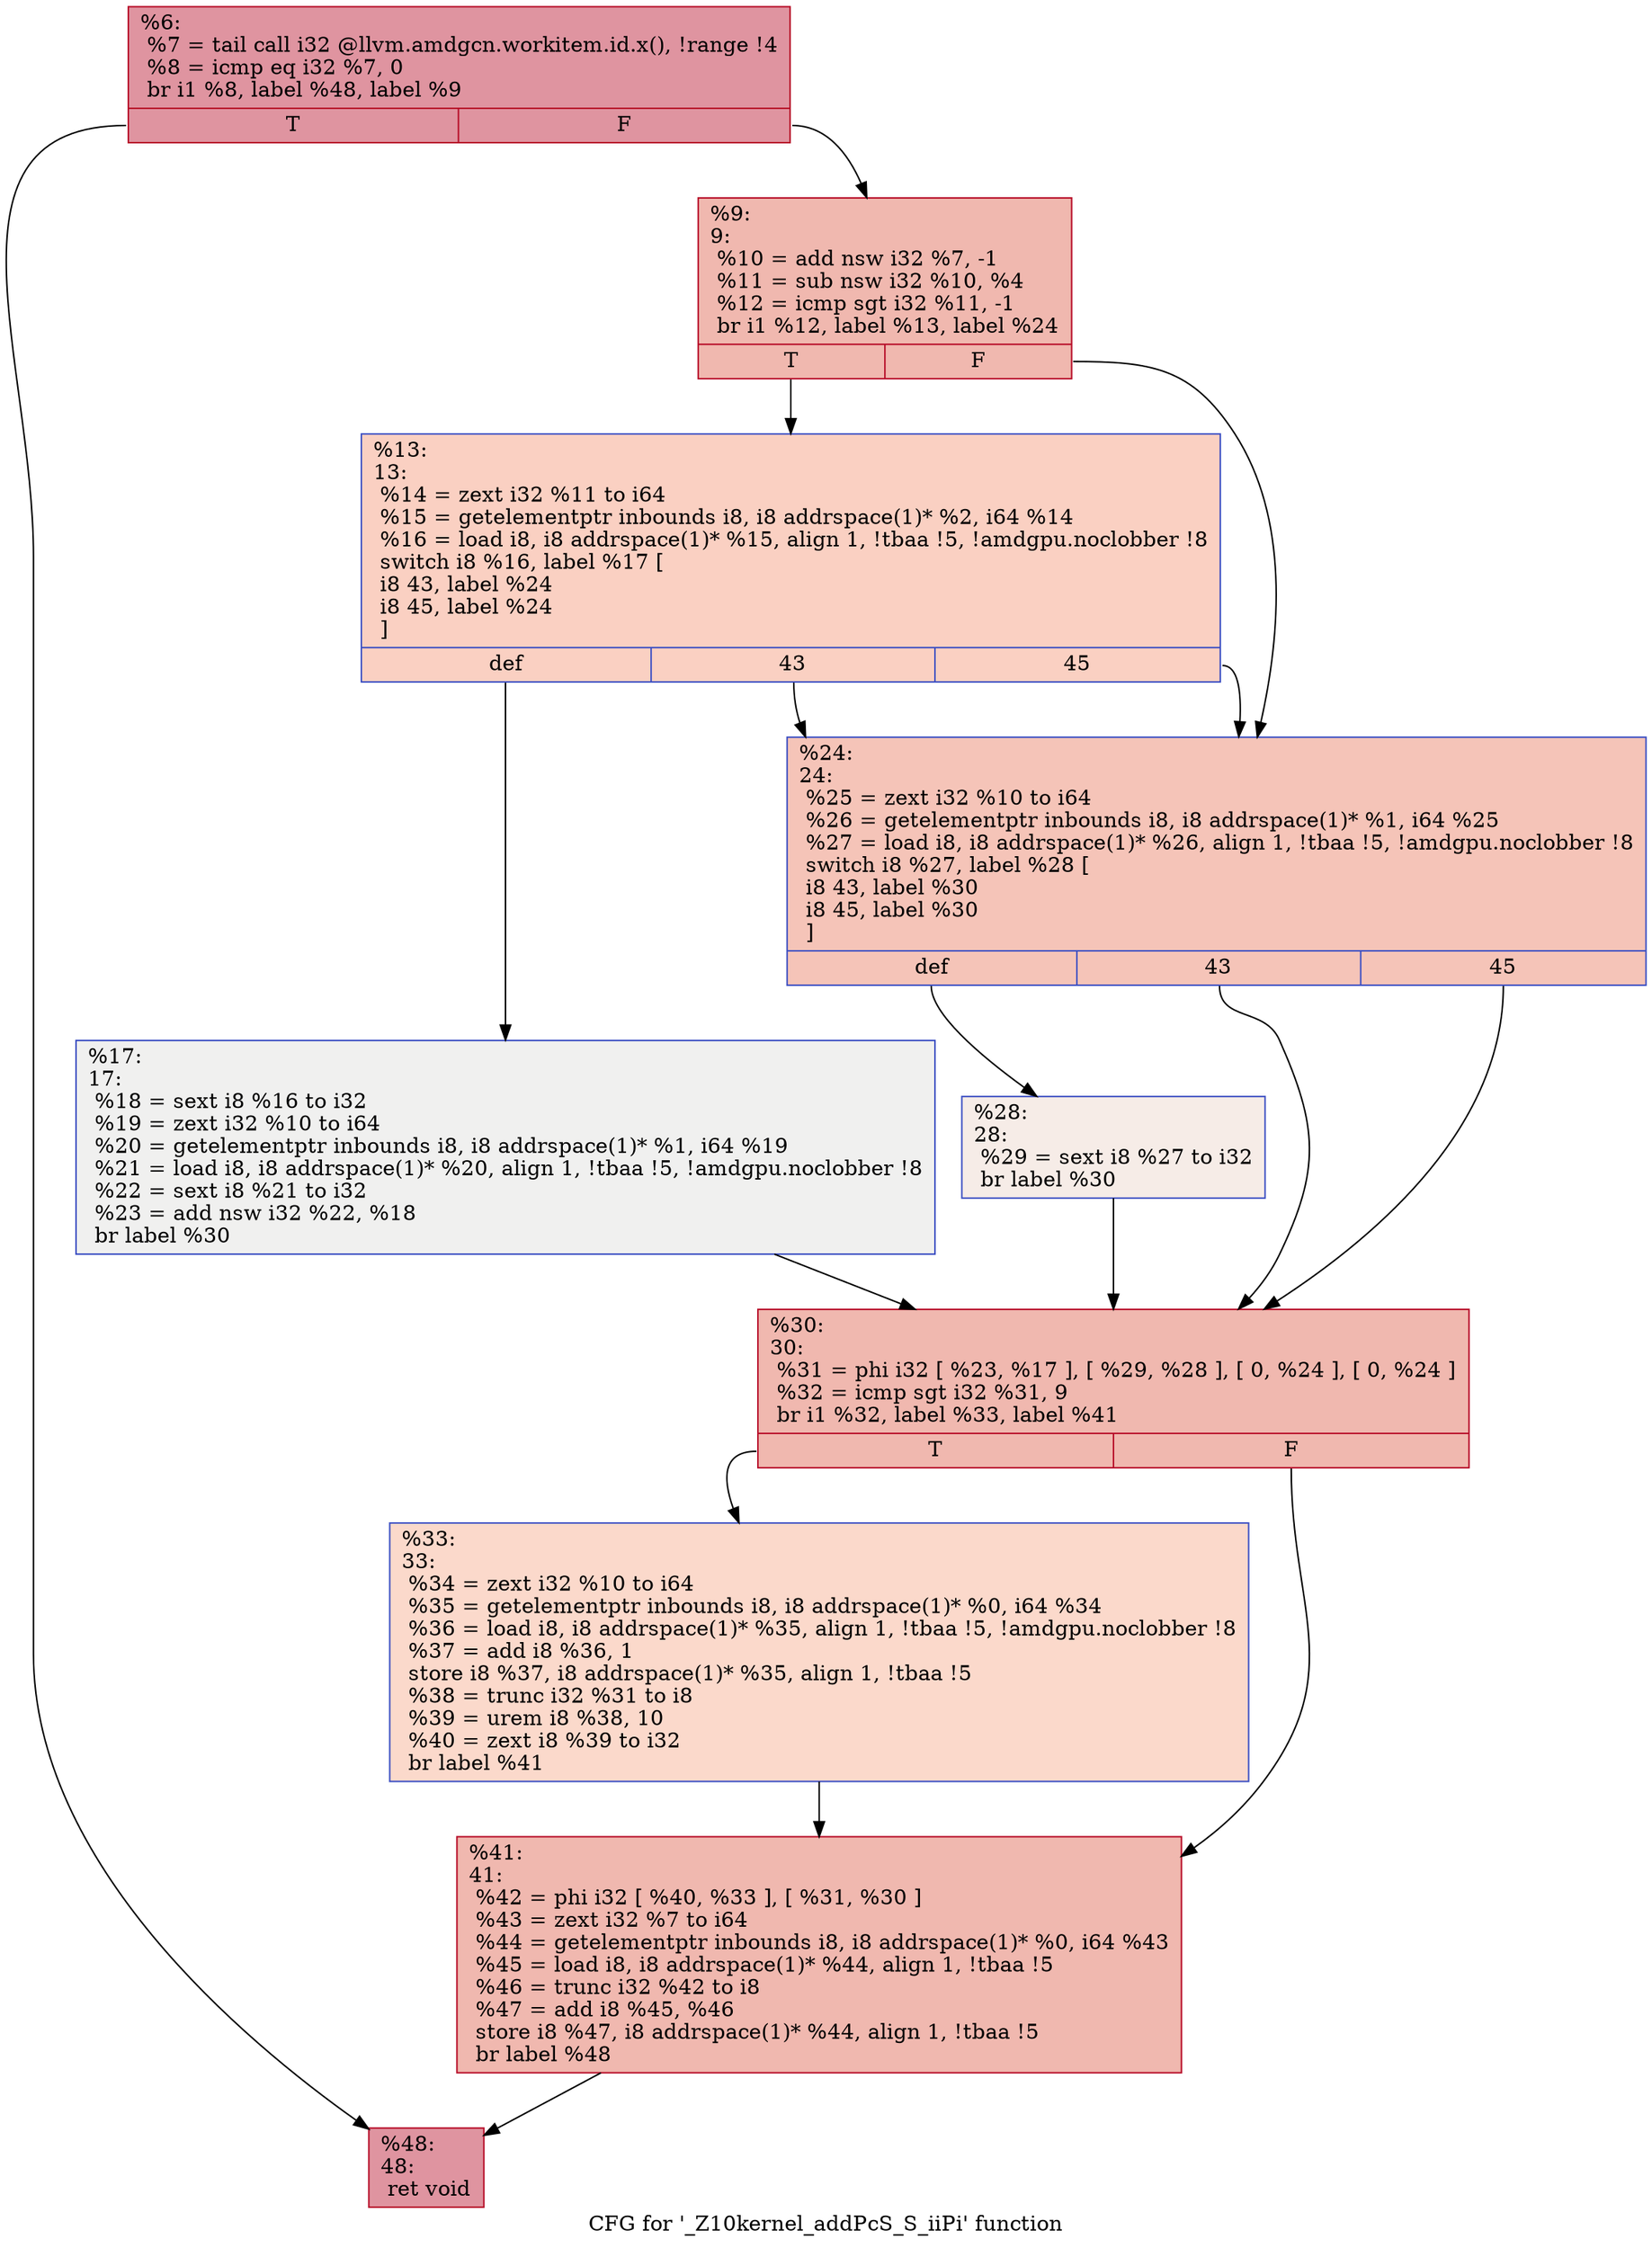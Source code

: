 digraph "CFG for '_Z10kernel_addPcS_S_iiPi' function" {
	label="CFG for '_Z10kernel_addPcS_S_iiPi' function";

	Node0x48c15b0 [shape=record,color="#b70d28ff", style=filled, fillcolor="#b70d2870",label="{%6:\l  %7 = tail call i32 @llvm.amdgcn.workitem.id.x(), !range !4\l  %8 = icmp eq i32 %7, 0\l  br i1 %8, label %48, label %9\l|{<s0>T|<s1>F}}"];
	Node0x48c15b0:s0 -> Node0x48c07d0;
	Node0x48c15b0:s1 -> Node0x48c2a40;
	Node0x48c2a40 [shape=record,color="#b70d28ff", style=filled, fillcolor="#dc5d4a70",label="{%9:\l9:                                                \l  %10 = add nsw i32 %7, -1\l  %11 = sub nsw i32 %10, %4\l  %12 = icmp sgt i32 %11, -1\l  br i1 %12, label %13, label %24\l|{<s0>T|<s1>F}}"];
	Node0x48c2a40:s0 -> Node0x48c2d60;
	Node0x48c2a40:s1 -> Node0x48c2db0;
	Node0x48c2d60 [shape=record,color="#3d50c3ff", style=filled, fillcolor="#f3947570",label="{%13:\l13:                                               \l  %14 = zext i32 %11 to i64\l  %15 = getelementptr inbounds i8, i8 addrspace(1)* %2, i64 %14\l  %16 = load i8, i8 addrspace(1)* %15, align 1, !tbaa !5, !amdgpu.noclobber !8\l  switch i8 %16, label %17 [\l    i8 43, label %24\l    i8 45, label %24\l  ]\l|{<s0>def|<s1>43|<s2>45}}"];
	Node0x48c2d60:s0 -> Node0x48c29b0;
	Node0x48c2d60:s1 -> Node0x48c2db0;
	Node0x48c2d60:s2 -> Node0x48c2db0;
	Node0x48c29b0 [shape=record,color="#3d50c3ff", style=filled, fillcolor="#dedcdb70",label="{%17:\l17:                                               \l  %18 = sext i8 %16 to i32\l  %19 = zext i32 %10 to i64\l  %20 = getelementptr inbounds i8, i8 addrspace(1)* %1, i64 %19\l  %21 = load i8, i8 addrspace(1)* %20, align 1, !tbaa !5, !amdgpu.noclobber !8\l  %22 = sext i8 %21 to i32\l  %23 = add nsw i32 %22, %18\l  br label %30\l}"];
	Node0x48c29b0 -> Node0x48c44d0;
	Node0x48c2db0 [shape=record,color="#3d50c3ff", style=filled, fillcolor="#e97a5f70",label="{%24:\l24:                                               \l  %25 = zext i32 %10 to i64\l  %26 = getelementptr inbounds i8, i8 addrspace(1)* %1, i64 %25\l  %27 = load i8, i8 addrspace(1)* %26, align 1, !tbaa !5, !amdgpu.noclobber !8\l  switch i8 %27, label %28 [\l    i8 43, label %30\l    i8 45, label %30\l  ]\l|{<s0>def|<s1>43|<s2>45}}"];
	Node0x48c2db0:s0 -> Node0x48c4780;
	Node0x48c2db0:s1 -> Node0x48c44d0;
	Node0x48c2db0:s2 -> Node0x48c44d0;
	Node0x48c4780 [shape=record,color="#3d50c3ff", style=filled, fillcolor="#ead5c970",label="{%28:\l28:                                               \l  %29 = sext i8 %27 to i32\l  br label %30\l}"];
	Node0x48c4780 -> Node0x48c44d0;
	Node0x48c44d0 [shape=record,color="#b70d28ff", style=filled, fillcolor="#dc5d4a70",label="{%30:\l30:                                               \l  %31 = phi i32 [ %23, %17 ], [ %29, %28 ], [ 0, %24 ], [ 0, %24 ]\l  %32 = icmp sgt i32 %31, 9\l  br i1 %32, label %33, label %41\l|{<s0>T|<s1>F}}"];
	Node0x48c44d0:s0 -> Node0x48c3360;
	Node0x48c44d0:s1 -> Node0x48c33b0;
	Node0x48c3360 [shape=record,color="#3d50c3ff", style=filled, fillcolor="#f7a88970",label="{%33:\l33:                                               \l  %34 = zext i32 %10 to i64\l  %35 = getelementptr inbounds i8, i8 addrspace(1)* %0, i64 %34\l  %36 = load i8, i8 addrspace(1)* %35, align 1, !tbaa !5, !amdgpu.noclobber !8\l  %37 = add i8 %36, 1\l  store i8 %37, i8 addrspace(1)* %35, align 1, !tbaa !5\l  %38 = trunc i32 %31 to i8\l  %39 = urem i8 %38, 10\l  %40 = zext i8 %39 to i32\l  br label %41\l}"];
	Node0x48c3360 -> Node0x48c33b0;
	Node0x48c33b0 [shape=record,color="#b70d28ff", style=filled, fillcolor="#dc5d4a70",label="{%41:\l41:                                               \l  %42 = phi i32 [ %40, %33 ], [ %31, %30 ]\l  %43 = zext i32 %7 to i64\l  %44 = getelementptr inbounds i8, i8 addrspace(1)* %0, i64 %43\l  %45 = load i8, i8 addrspace(1)* %44, align 1, !tbaa !5\l  %46 = trunc i32 %42 to i8\l  %47 = add i8 %45, %46\l  store i8 %47, i8 addrspace(1)* %44, align 1, !tbaa !5\l  br label %48\l}"];
	Node0x48c33b0 -> Node0x48c07d0;
	Node0x48c07d0 [shape=record,color="#b70d28ff", style=filled, fillcolor="#b70d2870",label="{%48:\l48:                                               \l  ret void\l}"];
}

